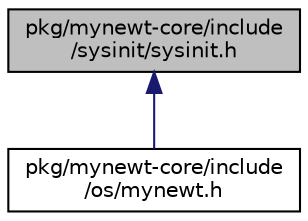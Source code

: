 digraph "pkg/mynewt-core/include/sysinit/sysinit.h"
{
 // LATEX_PDF_SIZE
  edge [fontname="Helvetica",fontsize="10",labelfontname="Helvetica",labelfontsize="10"];
  node [fontname="Helvetica",fontsize="10",shape=record];
  Node1 [label="pkg/mynewt-core/include\l/sysinit/sysinit.h",height=0.2,width=0.4,color="black", fillcolor="grey75", style="filled", fontcolor="black",tooltip="sysinit abstraction layer for RIOT adaption"];
  Node1 -> Node2 [dir="back",color="midnightblue",fontsize="10",style="solid",fontname="Helvetica"];
  Node2 [label="pkg/mynewt-core/include\l/os/mynewt.h",height=0.2,width=0.4,color="black", fillcolor="white", style="filled",URL="$mynewt_8h.html",tooltip="mynewt-core header"];
}
